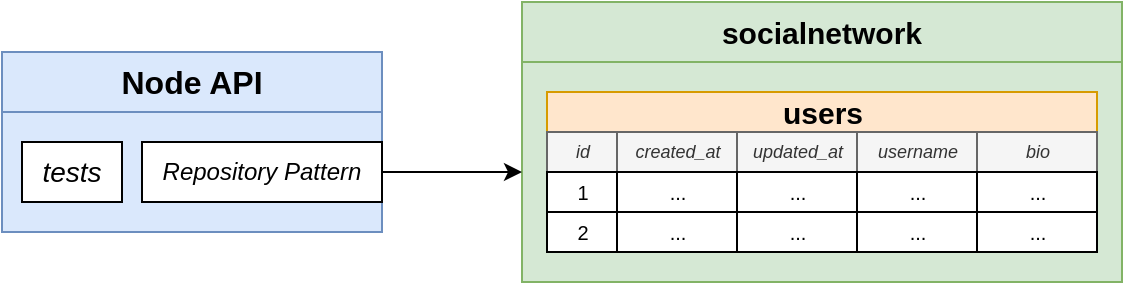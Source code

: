 <mxfile version="13.3.7" type="device" pages="9"><diagram id="1f3mvLPcYzom2poStWKs" name="01 - plan"><mxGraphModel dx="699" dy="431" grid="1" gridSize="10" guides="1" tooltips="1" connect="1" arrows="1" fold="1" page="1" pageScale="1" pageWidth="1920" pageHeight="1200" math="0" shadow="0"><root><mxCell id="0"/><mxCell id="1" parent="0"/><mxCell id="Kz8leeyLBjyOuni31jge-1" value="" style="rounded=0;whiteSpace=wrap;html=1;fillColor=#d5e8d4;strokeColor=#82b366;fontStyle=1" parent="1" vertex="1"><mxGeometry x="950" y="435" width="300" height="110" as="geometry"/></mxCell><mxCell id="Kz8leeyLBjyOuni31jge-2" value="socialnetwork" style="rounded=0;whiteSpace=wrap;html=1;fillColor=#d5e8d4;strokeColor=#82b366;fontStyle=1;fontSize=15;" parent="1" vertex="1"><mxGeometry x="950" y="405" width="300" height="30" as="geometry"/></mxCell><mxCell id="Kz8leeyLBjyOuni31jge-3" value="&lt;b style=&quot;font-size: 15px;&quot;&gt;users&lt;/b&gt;" style="rounded=0;whiteSpace=wrap;html=1;fontSize=15;fillColor=#ffe6cc;strokeColor=#d79b00;" parent="1" vertex="1"><mxGeometry x="962.5" y="450" width="275" height="20" as="geometry"/></mxCell><mxCell id="Kz8leeyLBjyOuni31jge-4" value="&lt;span style=&quot;font-size: 9px;&quot;&gt;id&lt;/span&gt;" style="rounded=0;whiteSpace=wrap;html=1;fontSize=9;fillColor=#f5f5f5;strokeColor=#666666;fontStyle=2;fontColor=#333333;" parent="1" vertex="1"><mxGeometry x="962.5" y="470" width="35" height="20" as="geometry"/></mxCell><mxCell id="Kz8leeyLBjyOuni31jge-5" value="&lt;span style=&quot;font-size: 9px;&quot;&gt;username&lt;/span&gt;" style="rounded=0;whiteSpace=wrap;html=1;fontSize=9;fillColor=#f5f5f5;strokeColor=#666666;fontStyle=2;fontColor=#333333;" parent="1" vertex="1"><mxGeometry x="1117.5" y="470" width="60" height="20" as="geometry"/></mxCell><mxCell id="Kz8leeyLBjyOuni31jge-6" value="&lt;span style=&quot;font-size: 9px;&quot;&gt;bio&lt;/span&gt;" style="rounded=0;whiteSpace=wrap;html=1;fontSize=9;fillColor=#f5f5f5;strokeColor=#666666;fontStyle=2;fontColor=#333333;" parent="1" vertex="1"><mxGeometry x="1177.5" y="470" width="60" height="20" as="geometry"/></mxCell><mxCell id="Kz8leeyLBjyOuni31jge-7" value="&lt;span style=&quot;font-size: 9px;&quot;&gt;created_at&lt;/span&gt;" style="rounded=0;whiteSpace=wrap;html=1;fontSize=9;fillColor=#f5f5f5;strokeColor=#666666;fontStyle=2;fontColor=#333333;" parent="1" vertex="1"><mxGeometry x="997.5" y="470" width="60" height="20" as="geometry"/></mxCell><mxCell id="Kz8leeyLBjyOuni31jge-8" value="&lt;span style=&quot;font-size: 9px;&quot;&gt;updated_at&lt;/span&gt;" style="rounded=0;whiteSpace=wrap;html=1;fontSize=9;fillColor=#f5f5f5;strokeColor=#666666;fontStyle=2;fontColor=#333333;" parent="1" vertex="1"><mxGeometry x="1057.5" y="470" width="60" height="20" as="geometry"/></mxCell><mxCell id="Kz8leeyLBjyOuni31jge-9" value="&lt;span style=&quot;font-size: 10px&quot;&gt;1&lt;/span&gt;" style="rounded=0;whiteSpace=wrap;html=1;fontSize=10;fontStyle=0;" parent="1" vertex="1"><mxGeometry x="962.5" y="490" width="35" height="20" as="geometry"/></mxCell><mxCell id="Kz8leeyLBjyOuni31jge-12" value="&lt;span style=&quot;font-size: 10px&quot;&gt;...&lt;/span&gt;" style="rounded=0;whiteSpace=wrap;html=1;fontSize=10;fontStyle=0;" parent="1" vertex="1"><mxGeometry x="997.5" y="490" width="60" height="20" as="geometry"/></mxCell><mxCell id="Kz8leeyLBjyOuni31jge-14" value="&lt;span style=&quot;font-size: 10px&quot;&gt;2&lt;/span&gt;" style="rounded=0;whiteSpace=wrap;html=1;fontSize=10;fontStyle=0;" parent="1" vertex="1"><mxGeometry x="962.5" y="510" width="35" height="20" as="geometry"/></mxCell><mxCell id="Kz8leeyLBjyOuni31jge-17" value="&lt;span style=&quot;font-size: 10px&quot;&gt;...&lt;/span&gt;" style="rounded=0;whiteSpace=wrap;html=1;fontSize=10;fontStyle=0;" parent="1" vertex="1"><mxGeometry x="997.5" y="510" width="60" height="20" as="geometry"/></mxCell><mxCell id="Kz8leeyLBjyOuni31jge-19" value="&lt;span style=&quot;font-size: 10px&quot;&gt;...&lt;/span&gt;" style="rounded=0;whiteSpace=wrap;html=1;fontSize=10;fontStyle=0;" parent="1" vertex="1"><mxGeometry x="1057.5" y="490" width="60" height="20" as="geometry"/></mxCell><mxCell id="Kz8leeyLBjyOuni31jge-20" value="&lt;span style=&quot;font-size: 10px&quot;&gt;...&lt;/span&gt;" style="rounded=0;whiteSpace=wrap;html=1;fontSize=10;fontStyle=0;" parent="1" vertex="1"><mxGeometry x="1057.5" y="510" width="60" height="20" as="geometry"/></mxCell><mxCell id="Kz8leeyLBjyOuni31jge-21" value="&lt;span style=&quot;font-size: 10px&quot;&gt;...&lt;/span&gt;" style="rounded=0;whiteSpace=wrap;html=1;fontSize=10;fontStyle=0;" parent="1" vertex="1"><mxGeometry x="1117.5" y="490" width="60" height="20" as="geometry"/></mxCell><mxCell id="Kz8leeyLBjyOuni31jge-22" value="&lt;span style=&quot;font-size: 10px&quot;&gt;...&lt;/span&gt;" style="rounded=0;whiteSpace=wrap;html=1;fontSize=10;fontStyle=0;" parent="1" vertex="1"><mxGeometry x="1117.5" y="510" width="60" height="20" as="geometry"/></mxCell><mxCell id="Kz8leeyLBjyOuni31jge-23" value="&lt;span style=&quot;font-size: 10px&quot;&gt;...&lt;/span&gt;" style="rounded=0;whiteSpace=wrap;html=1;fontSize=10;fontStyle=0;" parent="1" vertex="1"><mxGeometry x="1177.5" y="490" width="60" height="20" as="geometry"/></mxCell><mxCell id="Kz8leeyLBjyOuni31jge-24" value="&lt;span style=&quot;font-size: 10px&quot;&gt;...&lt;/span&gt;" style="rounded=0;whiteSpace=wrap;html=1;fontSize=10;fontStyle=0;" parent="1" vertex="1"><mxGeometry x="1177.5" y="510" width="60" height="20" as="geometry"/></mxCell><mxCell id="Kz8leeyLBjyOuni31jge-25" value="Node API" style="rounded=0;whiteSpace=wrap;html=1;fontSize=16;fillColor=#dae8fc;strokeColor=#6c8ebf;fontStyle=1" parent="1" vertex="1"><mxGeometry x="690" y="430" width="190" height="30" as="geometry"/></mxCell><mxCell id="Kz8leeyLBjyOuni31jge-27" value="" style="rounded=0;whiteSpace=wrap;html=1;fontSize=16;fillColor=#dae8fc;strokeColor=#6c8ebf;fontStyle=1" parent="1" vertex="1"><mxGeometry x="690" y="460" width="190" height="60" as="geometry"/></mxCell><mxCell id="Kz8leeyLBjyOuni31jge-32" value="tests" style="rounded=0;whiteSpace=wrap;html=1;fontSize=14;fontStyle=2" parent="1" vertex="1"><mxGeometry x="700" y="475" width="50" height="30" as="geometry"/></mxCell><mxCell id="Kz8leeyLBjyOuni31jge-40" style="edgeStyle=orthogonalEdgeStyle;rounded=0;orthogonalLoop=1;jettySize=auto;html=1;exitX=1;exitY=0.5;exitDx=0;exitDy=0;entryX=0;entryY=0.5;entryDx=0;entryDy=0;fontSize=12;" parent="1" source="Kz8leeyLBjyOuni31jge-35" target="Kz8leeyLBjyOuni31jge-1" edge="1"><mxGeometry relative="1" as="geometry"/></mxCell><mxCell id="Kz8leeyLBjyOuni31jge-35" value="Repository Pattern" style="rounded=0;whiteSpace=wrap;html=1;fontSize=12;fontStyle=2" parent="1" vertex="1"><mxGeometry x="760" y="475" width="120" height="30" as="geometry"/></mxCell></root></mxGraphModel></diagram><diagram id="hsLtVTEjBURq6q9mKiXZ" name="03 - patterns"><mxGraphModel dx="567" dy="349" grid="1" gridSize="10" guides="1" tooltips="1" connect="1" arrows="1" fold="1" page="1" pageScale="1" pageWidth="1920" pageHeight="1200" math="0" shadow="0"><root><mxCell id="XGLiDeqqQBCD6bkGCRKd-0"/><mxCell id="XGLiDeqqQBCD6bkGCRKd-1" parent="XGLiDeqqQBCD6bkGCRKd-0"/><mxCell id="ehDWOs24Y6_zlGdvv_kb-0" value="" style="rounded=0;whiteSpace=wrap;html=1;fillColor=#d5e8d4;strokeColor=#82b366;fontStyle=1" parent="XGLiDeqqQBCD6bkGCRKd-1" vertex="1"><mxGeometry x="1040" y="437.5" width="110" height="110" as="geometry"/></mxCell><mxCell id="ehDWOs24Y6_zlGdvv_kb-1" value="socialnetwork" style="rounded=0;whiteSpace=wrap;html=1;fillColor=#d5e8d4;strokeColor=#82b366;fontStyle=1;fontSize=15;" parent="XGLiDeqqQBCD6bkGCRKd-1" vertex="1"><mxGeometry x="1040" y="407.5" width="110" height="30" as="geometry"/></mxCell><mxCell id="ehDWOs24Y6_zlGdvv_kb-2" value="&lt;b style=&quot;font-size: 15px;&quot;&gt;users&lt;/b&gt;" style="rounded=0;whiteSpace=wrap;html=1;fontSize=15;fillColor=#ffe6cc;strokeColor=#d79b00;" parent="XGLiDeqqQBCD6bkGCRKd-1" vertex="1"><mxGeometry x="1061.25" y="467.5" width="67.5" height="50" as="geometry"/></mxCell><mxCell id="Iz4_dYNGyABOxBfHi99a-0" value="Node API" style="rounded=0;whiteSpace=wrap;html=1;fontSize=16;fillColor=#dae8fc;strokeColor=#6c8ebf;fontStyle=1" parent="XGLiDeqqQBCD6bkGCRKd-1" vertex="1"><mxGeometry x="680" y="350" width="290" height="30" as="geometry"/></mxCell><mxCell id="Iz4_dYNGyABOxBfHi99a-1" value="" style="rounded=0;whiteSpace=wrap;html=1;fontSize=16;fillColor=#dae8fc;strokeColor=#6c8ebf;fontStyle=1" parent="XGLiDeqqQBCD6bkGCRKd-1" vertex="1"><mxGeometry x="680" y="380" width="290" height="190" as="geometry"/></mxCell><mxCell id="Iz4_dYNGyABOxBfHi99a-11" style="edgeStyle=orthogonalEdgeStyle;rounded=0;orthogonalLoop=1;jettySize=auto;html=1;exitX=0;exitY=0.75;exitDx=0;exitDy=0;fontSize=13;" parent="XGLiDeqqQBCD6bkGCRKd-1" source="Iz4_dYNGyABOxBfHi99a-2" target="Iz4_dYNGyABOxBfHi99a-10" edge="1"><mxGeometry relative="1" as="geometry"/></mxCell><mxCell id="Iz4_dYNGyABOxBfHi99a-2" value="Library to interact with PG" style="rounded=0;whiteSpace=wrap;html=1;fontSize=13;" parent="XGLiDeqqQBCD6bkGCRKd-1" vertex="1"><mxGeometry x="920" y="447.5" width="70" height="60" as="geometry"/></mxCell><mxCell id="Iz4_dYNGyABOxBfHi99a-7" style="edgeStyle=orthogonalEdgeStyle;rounded=0;orthogonalLoop=1;jettySize=auto;html=1;exitX=1;exitY=0.5;exitDx=0;exitDy=0;fontSize=13;" parent="XGLiDeqqQBCD6bkGCRKd-1" source="Iz4_dYNGyABOxBfHi99a-4" edge="1"><mxGeometry relative="1" as="geometry"><mxPoint x="830" y="430" as="targetPoint"/></mxGeometry></mxCell><mxCell id="Iz4_dYNGyABOxBfHi99a-4" value="Code to generate SQL" style="rounded=0;whiteSpace=wrap;html=1;fontSize=13;fillColor=#fff2cc;strokeColor=#d6b656;" parent="XGLiDeqqQBCD6bkGCRKd-1" vertex="1"><mxGeometry x="690" y="395" width="110" height="70" as="geometry"/></mxCell><mxCell id="Iz4_dYNGyABOxBfHi99a-24" style="edgeStyle=orthogonalEdgeStyle;rounded=0;orthogonalLoop=1;jettySize=auto;html=1;exitX=1;exitY=0.5;exitDx=0;exitDy=0;exitPerimeter=0;entryX=0;entryY=0.25;entryDx=0;entryDy=0;fontSize=13;" parent="XGLiDeqqQBCD6bkGCRKd-1" source="Iz4_dYNGyABOxBfHi99a-9" target="Iz4_dYNGyABOxBfHi99a-2" edge="1"><mxGeometry relative="1" as="geometry"/></mxCell><mxCell id="Iz4_dYNGyABOxBfHi99a-9" value="SQL" style="shape=card;whiteSpace=wrap;html=1;fontSize=13;fontStyle=2;size=20;fillColor=#f5f5f5;strokeColor=#666666;fontColor=#333333;" parent="XGLiDeqqQBCD6bkGCRKd-1" vertex="1"><mxGeometry x="830" y="405" width="50" height="50" as="geometry"/></mxCell><mxCell id="Iz4_dYNGyABOxBfHi99a-10" value="Data" style="shape=card;whiteSpace=wrap;html=1;fontSize=13;fontStyle=2;size=20;fillColor=#f5f5f5;strokeColor=#666666;fontColor=#333333;" parent="XGLiDeqqQBCD6bkGCRKd-1" vertex="1"><mxGeometry x="830" y="507.5" width="50" height="50" as="geometry"/></mxCell><mxCell id="Iz4_dYNGyABOxBfHi99a-13" value="Code to interact with this data" style="rounded=0;whiteSpace=wrap;html=1;fontSize=13;fillColor=#fff2cc;strokeColor=#d6b656;" parent="XGLiDeqqQBCD6bkGCRKd-1" vertex="1"><mxGeometry x="690" y="490" width="110" height="70" as="geometry"/></mxCell><mxCell id="Iz4_dYNGyABOxBfHi99a-16" style="edgeStyle=orthogonalEdgeStyle;rounded=0;orthogonalLoop=1;jettySize=auto;html=1;exitX=1;exitY=0.5;exitDx=0;exitDy=0;fontSize=13;" parent="XGLiDeqqQBCD6bkGCRKd-1" edge="1"><mxGeometry relative="1" as="geometry"><mxPoint x="830" y="532.3" as="sourcePoint"/><mxPoint x="800" y="532.3" as="targetPoint"/></mxGeometry></mxCell><mxCell id="Iz4_dYNGyABOxBfHi99a-22" value="" style="endArrow=classic;html=1;fontSize=13;" parent="XGLiDeqqQBCD6bkGCRKd-1" edge="1"><mxGeometry width="50" height="50" relative="1" as="geometry"><mxPoint x="990" y="465" as="sourcePoint"/><mxPoint x="1040" y="465" as="targetPoint"/></mxGeometry></mxCell><mxCell id="Iz4_dYNGyABOxBfHi99a-23" value="" style="endArrow=classic;html=1;fontSize=13;" parent="XGLiDeqqQBCD6bkGCRKd-1" edge="1"><mxGeometry width="50" height="50" relative="1" as="geometry"><mxPoint x="1040" y="490" as="sourcePoint"/><mxPoint x="990" y="490" as="targetPoint"/></mxGeometry></mxCell></root></mxGraphModel></diagram><diagram id="IVFV-c8Jzy3vP9OxnfbT" name="02 - disc"><mxGraphModel dx="1502" dy="926" grid="1" gridSize="10" guides="1" tooltips="1" connect="1" arrows="1" fold="1" page="1" pageScale="1" pageWidth="1920" pageHeight="1200" math="0" shadow="0"><root><mxCell id="vQZVIaFbEqz6Lt_Hjhjh-0"/><mxCell id="vQZVIaFbEqz6Lt_Hjhjh-1" parent="vQZVIaFbEqz6Lt_Hjhjh-0"/><mxCell id="vQZVIaFbEqz6Lt_Hjhjh-4" style="edgeStyle=orthogonalEdgeStyle;rounded=0;orthogonalLoop=1;jettySize=auto;html=1;exitX=0.5;exitY=1;exitDx=0;exitDy=0;fontSize=12;" parent="vQZVIaFbEqz6Lt_Hjhjh-1" source="vQZVIaFbEqz6Lt_Hjhjh-2" target="vQZVIaFbEqz6Lt_Hjhjh-3" edge="1"><mxGeometry relative="1" as="geometry"/></mxCell><mxCell id="vQZVIaFbEqz6Lt_Hjhjh-2" value="Don't want to write Javascript? That's OK! Skip ahead" style="rounded=0;whiteSpace=wrap;html=1;fontSize=18;fillColor=#f8cecc;strokeColor=#b85450;" parent="vQZVIaFbEqz6Lt_Hjhjh-1" vertex="1"><mxGeometry x="560" y="330" width="420" height="60" as="geometry"/></mxCell><mxCell id="vQZVIaFbEqz6Lt_Hjhjh-3" value="This section is all about working with PG from Javascript - you aren't missing much general PG knowledge" style="rounded=0;whiteSpace=wrap;html=1;fontSize=18;fillColor=#f8cecc;strokeColor=#b85450;" parent="vQZVIaFbEqz6Lt_Hjhjh-1" vertex="1"><mxGeometry x="560" y="440" width="420" height="80" as="geometry"/></mxCell></root></mxGraphModel></diagram><diagram name="04 - r" id="WRVdmlT_3r_3Nbt5KsYF"><mxGraphModel dx="1502" dy="926" grid="1" gridSize="10" guides="1" tooltips="1" connect="1" arrows="1" fold="1" page="1" pageScale="1" pageWidth="1920" pageHeight="1200" math="0" shadow="0"><root><mxCell id="Q-XHd7Y6HVfSh8igYG6g-0"/><mxCell id="Q-XHd7Y6HVfSh8igYG6g-1" parent="Q-XHd7Y6HVfSh8igYG6g-0"/><mxCell id="Q-XHd7Y6HVfSh8igYG6g-2" value="" style="rounded=0;whiteSpace=wrap;html=1;fillColor=#d5e8d4;strokeColor=#82b366;fontStyle=1" parent="Q-XHd7Y6HVfSh8igYG6g-1" vertex="1"><mxGeometry x="1040" y="442.5" width="70" height="82.5" as="geometry"/></mxCell><mxCell id="Q-XHd7Y6HVfSh8igYG6g-3" value="socialnetwork" style="rounded=0;whiteSpace=wrap;html=1;fillColor=#d5e8d4;strokeColor=#82b366;fontStyle=1;fontSize=9;" parent="Q-XHd7Y6HVfSh8igYG6g-1" vertex="1"><mxGeometry x="1040" y="425" width="70" height="17.5" as="geometry"/></mxCell><mxCell id="Q-XHd7Y6HVfSh8igYG6g-4" value="&lt;b style=&quot;font-size: 15px;&quot;&gt;users&lt;/b&gt;" style="rounded=0;whiteSpace=wrap;html=1;fontSize=15;fillColor=#ffe6cc;strokeColor=#d79b00;" parent="Q-XHd7Y6HVfSh8igYG6g-1" vertex="1"><mxGeometry x="1051.25" y="455" width="47.5" height="50" as="geometry"/></mxCell><mxCell id="Q-XHd7Y6HVfSh8igYG6g-5" value="Node API" style="rounded=0;whiteSpace=wrap;html=1;fontSize=16;fillColor=#dae8fc;strokeColor=#6c8ebf;fontStyle=1" parent="Q-XHd7Y6HVfSh8igYG6g-1" vertex="1"><mxGeometry x="680" y="350" width="290" height="30" as="geometry"/></mxCell><mxCell id="Q-XHd7Y6HVfSh8igYG6g-6" value="" style="rounded=0;whiteSpace=wrap;html=1;fontSize=16;fillColor=#dae8fc;strokeColor=#6c8ebf;fontStyle=1" parent="Q-XHd7Y6HVfSh8igYG6g-1" vertex="1"><mxGeometry x="680" y="380" width="290" height="190" as="geometry"/></mxCell><mxCell id="Q-XHd7Y6HVfSh8igYG6g-7" style="edgeStyle=orthogonalEdgeStyle;rounded=0;orthogonalLoop=1;jettySize=auto;html=1;exitX=0;exitY=0.75;exitDx=0;exitDy=0;fontSize=13;" parent="Q-XHd7Y6HVfSh8igYG6g-1" source="Q-XHd7Y6HVfSh8igYG6g-8" target="Q-XHd7Y6HVfSh8igYG6g-13" edge="1"><mxGeometry relative="1" as="geometry"/></mxCell><mxCell id="Q-XHd7Y6HVfSh8igYG6g-8" value="Library to interact with PG" style="rounded=0;whiteSpace=wrap;html=1;fontSize=13;" parent="Q-XHd7Y6HVfSh8igYG6g-1" vertex="1"><mxGeometry x="920" y="447.5" width="70" height="60" as="geometry"/></mxCell><mxCell id="Q-XHd7Y6HVfSh8igYG6g-9" style="edgeStyle=orthogonalEdgeStyle;rounded=0;orthogonalLoop=1;jettySize=auto;html=1;exitX=1;exitY=0.5;exitDx=0;exitDy=0;fontSize=13;" parent="Q-XHd7Y6HVfSh8igYG6g-1" source="Q-XHd7Y6HVfSh8igYG6g-10" edge="1"><mxGeometry relative="1" as="geometry"><mxPoint x="830" y="430" as="targetPoint"/></mxGeometry></mxCell><mxCell id="Q-XHd7Y6HVfSh8igYG6g-10" value="Code to generate SQL" style="rounded=0;whiteSpace=wrap;html=1;fontSize=13;fillColor=#fff2cc;strokeColor=#d6b656;" parent="Q-XHd7Y6HVfSh8igYG6g-1" vertex="1"><mxGeometry x="690" y="395" width="110" height="70" as="geometry"/></mxCell><mxCell id="Q-XHd7Y6HVfSh8igYG6g-11" style="edgeStyle=orthogonalEdgeStyle;rounded=0;orthogonalLoop=1;jettySize=auto;html=1;exitX=1;exitY=0.5;exitDx=0;exitDy=0;exitPerimeter=0;entryX=0;entryY=0.25;entryDx=0;entryDy=0;fontSize=13;" parent="Q-XHd7Y6HVfSh8igYG6g-1" source="Q-XHd7Y6HVfSh8igYG6g-12" target="Q-XHd7Y6HVfSh8igYG6g-8" edge="1"><mxGeometry relative="1" as="geometry"/></mxCell><mxCell id="Q-XHd7Y6HVfSh8igYG6g-12" value="SQL" style="shape=card;whiteSpace=wrap;html=1;fontSize=13;fontStyle=2;size=20;fillColor=#f5f5f5;strokeColor=#666666;fontColor=#333333;" parent="Q-XHd7Y6HVfSh8igYG6g-1" vertex="1"><mxGeometry x="830" y="405" width="50" height="50" as="geometry"/></mxCell><mxCell id="Q-XHd7Y6HVfSh8igYG6g-13" value="Data" style="shape=card;whiteSpace=wrap;html=1;fontSize=13;fontStyle=2;size=20;fillColor=#f5f5f5;strokeColor=#666666;fontColor=#333333;" parent="Q-XHd7Y6HVfSh8igYG6g-1" vertex="1"><mxGeometry x="830" y="507.5" width="50" height="50" as="geometry"/></mxCell><mxCell id="Q-XHd7Y6HVfSh8igYG6g-14" value="Code to interact with this data" style="rounded=0;whiteSpace=wrap;html=1;fontSize=13;fillColor=#fff2cc;strokeColor=#d6b656;" parent="Q-XHd7Y6HVfSh8igYG6g-1" vertex="1"><mxGeometry x="690" y="490" width="110" height="70" as="geometry"/></mxCell><mxCell id="Q-XHd7Y6HVfSh8igYG6g-15" style="edgeStyle=orthogonalEdgeStyle;rounded=0;orthogonalLoop=1;jettySize=auto;html=1;exitX=1;exitY=0.5;exitDx=0;exitDy=0;fontSize=13;" parent="Q-XHd7Y6HVfSh8igYG6g-1" edge="1"><mxGeometry relative="1" as="geometry"><mxPoint x="830" y="532.3" as="sourcePoint"/><mxPoint x="800" y="532.3" as="targetPoint"/></mxGeometry></mxCell><mxCell id="Q-XHd7Y6HVfSh8igYG6g-16" value="" style="endArrow=classic;html=1;fontSize=13;" parent="Q-XHd7Y6HVfSh8igYG6g-1" edge="1"><mxGeometry width="50" height="50" relative="1" as="geometry"><mxPoint x="990" y="465" as="sourcePoint"/><mxPoint x="1040" y="465" as="targetPoint"/></mxGeometry></mxCell><mxCell id="Q-XHd7Y6HVfSh8igYG6g-17" value="" style="endArrow=classic;html=1;fontSize=13;" parent="Q-XHd7Y6HVfSh8igYG6g-1" edge="1"><mxGeometry width="50" height="50" relative="1" as="geometry"><mxPoint x="1040" y="490" as="sourcePoint"/><mxPoint x="990" y="490" as="targetPoint"/></mxGeometry></mxCell><mxCell id="Q-XHd7Y6HVfSh8igYG6g-18" value="" style="shape=curlyBracket;whiteSpace=wrap;html=1;rounded=1;fontSize=13;" parent="Q-XHd7Y6HVfSh8igYG6g-1" vertex="1"><mxGeometry x="660" y="395" width="26" height="70" as="geometry"/></mxCell><mxCell id="Q-XHd7Y6HVfSh8igYG6g-19" value="" style="shape=curlyBracket;whiteSpace=wrap;html=1;rounded=1;fontSize=13;" parent="Q-XHd7Y6HVfSh8igYG6g-1" vertex="1"><mxGeometry x="660" y="490" width="26" height="70" as="geometry"/></mxCell><mxCell id="Q-XHd7Y6HVfSh8igYG6g-20" value="Are we writing this?" style="text;html=1;strokeColor=none;fillColor=none;align=right;verticalAlign=middle;whiteSpace=wrap;rounded=0;fontSize=16;" parent="Q-XHd7Y6HVfSh8igYG6g-1" vertex="1"><mxGeometry x="510" y="400" width="150" height="60" as="geometry"/></mxCell><mxCell id="Q-XHd7Y6HVfSh8igYG6g-21" value="Do we treat rows as plain objects or attach methods to them?" style="text;html=1;strokeColor=none;fillColor=none;align=right;verticalAlign=middle;whiteSpace=wrap;rounded=0;fontSize=16;" parent="Q-XHd7Y6HVfSh8igYG6g-1" vertex="1"><mxGeometry x="480" y="495" width="180" height="60" as="geometry"/></mxCell></root></mxGraphModel></diagram><diagram id="LbhNurSRVRs8dTAAGIeQ" name="03 - patterns"><mxGraphModel dx="601" dy="370" grid="1" gridSize="10" guides="1" tooltips="1" connect="1" arrows="1" fold="1" page="1" pageScale="1" pageWidth="1920" pageHeight="1200" math="0" shadow="0"><root><mxCell id="TXoGskHgYeWUMXU6jKbN-0"/><mxCell id="TXoGskHgYeWUMXU6jKbN-1" parent="TXoGskHgYeWUMXU6jKbN-0"/><mxCell id="RjAAdw9BRhugGHv-6yjl-0" value="" style="endArrow=classic;startArrow=classic;html=1;fontSize=18;" edge="1" parent="TXoGskHgYeWUMXU6jKbN-1"><mxGeometry width="50" height="50" relative="1" as="geometry"><mxPoint x="1060" y="490" as="sourcePoint"/><mxPoint x="1460" y="490" as="targetPoint"/></mxGeometry></mxCell><mxCell id="RjAAdw9BRhugGHv-6yjl-1" value="ORM-less, QB-less" style="text;html=1;strokeColor=none;fillColor=none;align=center;verticalAlign=middle;whiteSpace=wrap;rounded=0;fontSize=18;" vertex="1" parent="TXoGskHgYeWUMXU6jKbN-1"><mxGeometry x="1010" y="510" width="100" height="20" as="geometry"/></mxCell><mxCell id="XKr1X7Wl847lnJ11viqd-0" value="We write all SQL ourselves manually" style="rounded=0;whiteSpace=wrap;html=1;fontSize=12;fontStyle=2" vertex="1" parent="TXoGskHgYeWUMXU6jKbN-1"><mxGeometry x="1020" y="430" width="100" height="50" as="geometry"/></mxCell><mxCell id="XKr1X7Wl847lnJ11viqd-1" value="Query Builder" style="text;html=1;strokeColor=none;fillColor=none;align=center;verticalAlign=middle;whiteSpace=wrap;rounded=0;fontSize=18;" vertex="1" parent="TXoGskHgYeWUMXU6jKbN-1"><mxGeometry x="1210" y="510" width="100" height="20" as="geometry"/></mxCell><mxCell id="XKr1X7Wl847lnJ11viqd-2" value="We will use a tool to help us write SQL statements" style="rounded=0;whiteSpace=wrap;html=1;fontSize=12;fontStyle=2" vertex="1" parent="TXoGskHgYeWUMXU6jKbN-1"><mxGeometry x="1210" y="430" width="100" height="50" as="geometry"/></mxCell><mxCell id="XKr1X7Wl847lnJ11viqd-3" value="Object Relational Mapping (ORM)" style="text;html=1;strokeColor=none;fillColor=none;align=center;verticalAlign=middle;whiteSpace=wrap;rounded=0;fontSize=18;" vertex="1" parent="TXoGskHgYeWUMXU6jKbN-1"><mxGeometry x="1365" y="510" width="150" height="20" as="geometry"/></mxCell><mxCell id="XKr1X7Wl847lnJ11viqd-4" value="We barely write any SQL at all" style="rounded=0;whiteSpace=wrap;html=1;fontSize=12;fontStyle=2" vertex="1" parent="TXoGskHgYeWUMXU6jKbN-1"><mxGeometry x="1390" y="430" width="100" height="50" as="geometry"/></mxCell></root></mxGraphModel></diagram><diagram name="04 - ar" id="61itgChUNoSdQEQ34iDJ"><mxGraphModel dx="485" dy="299" grid="1" gridSize="10" guides="1" tooltips="1" connect="1" arrows="1" fold="1" page="1" pageScale="1" pageWidth="1920" pageHeight="1200" math="0" shadow="0"><root><mxCell id="KIGNW67Hx5j4pAJTnZE4-0"/><mxCell id="KIGNW67Hx5j4pAJTnZE4-1" parent="KIGNW67Hx5j4pAJTnZE4-0"/><mxCell id="KIGNW67Hx5j4pAJTnZE4-2" value="" style="endArrow=classic;startArrow=classic;html=1;fontSize=18;" edge="1" parent="KIGNW67Hx5j4pAJTnZE4-1"><mxGeometry width="50" height="50" relative="1" as="geometry"><mxPoint x="1060" y="490" as="sourcePoint"/><mxPoint x="1400" y="490" as="targetPoint"/></mxGeometry></mxCell><mxCell id="KIGNW67Hx5j4pAJTnZE4-3" value="Repository Pattern" style="text;html=1;strokeColor=none;fillColor=none;align=center;verticalAlign=middle;whiteSpace=wrap;rounded=0;fontSize=18;" vertex="1" parent="KIGNW67Hx5j4pAJTnZE4-1"><mxGeometry x="1010" y="510" width="140" height="20" as="geometry"/></mxCell><mxCell id="KIGNW67Hx5j4pAJTnZE4-7" value="Active Record Pattern" style="text;html=1;strokeColor=none;fillColor=none;align=center;verticalAlign=middle;whiteSpace=wrap;rounded=0;fontSize=18;" vertex="1" parent="KIGNW67Hx5j4pAJTnZE4-1"><mxGeometry x="1320" y="510" width="130" height="20" as="geometry"/></mxCell><mxCell id="KIGNW67Hx5j4pAJTnZE4-8" value="We treat rows as intelligent objects that have many methods tied to them" style="rounded=0;whiteSpace=wrap;html=1;fontSize=12;fontStyle=2" vertex="1" parent="KIGNW67Hx5j4pAJTnZE4-1"><mxGeometry x="1320" y="420" width="130" height="60" as="geometry"/></mxCell><mxCell id="KIGNW67Hx5j4pAJTnZE4-9" value="We treat rows as plain objects" style="rounded=0;whiteSpace=wrap;html=1;fontSize=12;fontStyle=2" vertex="1" parent="KIGNW67Hx5j4pAJTnZE4-1"><mxGeometry x="1010" y="420" width="130" height="60" as="geometry"/></mxCell></root></mxGraphModel></diagram><diagram name="05 - repo" id="mlNHlxKy6Kf_RrCSQK8S"><mxGraphModel dx="601" dy="370" grid="1" gridSize="10" guides="1" tooltips="1" connect="1" arrows="1" fold="1" page="1" pageScale="1" pageWidth="1920" pageHeight="1200" math="0" shadow="0"><root><mxCell id="4S9XYNRKjZXevn6gCNab-0"/><mxCell id="4S9XYNRKjZXevn6gCNab-1" parent="4S9XYNRKjZXevn6gCNab-0"/><mxCell id="4S9XYNRKjZXevn6gCNab-2" value="" style="rounded=0;whiteSpace=wrap;html=1;fillColor=#d5e8d4;strokeColor=#82b366;fontStyle=1" vertex="1" parent="4S9XYNRKjZXevn6gCNab-1"><mxGeometry x="1040" y="442.5" width="70" height="82.5" as="geometry"/></mxCell><mxCell id="4S9XYNRKjZXevn6gCNab-3" value="socialnetwork" style="rounded=0;whiteSpace=wrap;html=1;fillColor=#d5e8d4;strokeColor=#82b366;fontStyle=1;fontSize=9;" vertex="1" parent="4S9XYNRKjZXevn6gCNab-1"><mxGeometry x="1040" y="425" width="70" height="17.5" as="geometry"/></mxCell><mxCell id="4S9XYNRKjZXevn6gCNab-4" value="&lt;b style=&quot;font-size: 15px;&quot;&gt;users&lt;/b&gt;" style="rounded=0;whiteSpace=wrap;html=1;fontSize=15;fillColor=#ffe6cc;strokeColor=#d79b00;" vertex="1" parent="4S9XYNRKjZXevn6gCNab-1"><mxGeometry x="1051.25" y="455" width="47.5" height="50" as="geometry"/></mxCell><mxCell id="4S9XYNRKjZXevn6gCNab-5" value="Node API" style="rounded=0;whiteSpace=wrap;html=1;fontSize=16;fillColor=#dae8fc;strokeColor=#6c8ebf;fontStyle=1" vertex="1" parent="4S9XYNRKjZXevn6gCNab-1"><mxGeometry x="680" y="350" width="290" height="30" as="geometry"/></mxCell><mxCell id="4S9XYNRKjZXevn6gCNab-6" value="" style="rounded=0;whiteSpace=wrap;html=1;fontSize=16;fillColor=#dae8fc;strokeColor=#6c8ebf;fontStyle=1" vertex="1" parent="4S9XYNRKjZXevn6gCNab-1"><mxGeometry x="680" y="380" width="290" height="190" as="geometry"/></mxCell><mxCell id="4S9XYNRKjZXevn6gCNab-7" style="edgeStyle=orthogonalEdgeStyle;rounded=0;orthogonalLoop=1;jettySize=auto;html=1;exitX=0;exitY=0.75;exitDx=0;exitDy=0;fontSize=13;" edge="1" parent="4S9XYNRKjZXevn6gCNab-1" source="4S9XYNRKjZXevn6gCNab-8" target="4S9XYNRKjZXevn6gCNab-13"><mxGeometry relative="1" as="geometry"/></mxCell><mxCell id="4S9XYNRKjZXevn6gCNab-8" value="Library to interact with PG" style="rounded=0;whiteSpace=wrap;html=1;fontSize=13;" vertex="1" parent="4S9XYNRKjZXevn6gCNab-1"><mxGeometry x="920" y="447.5" width="70" height="60" as="geometry"/></mxCell><mxCell id="4S9XYNRKjZXevn6gCNab-9" style="edgeStyle=orthogonalEdgeStyle;rounded=0;orthogonalLoop=1;jettySize=auto;html=1;exitX=1;exitY=0.5;exitDx=0;exitDy=0;fontSize=13;" edge="1" parent="4S9XYNRKjZXevn6gCNab-1" source="4S9XYNRKjZXevn6gCNab-10"><mxGeometry relative="1" as="geometry"><mxPoint x="830" y="430" as="targetPoint"/></mxGeometry></mxCell><mxCell id="4S9XYNRKjZXevn6gCNab-10" value="Code to generate SQL" style="rounded=0;whiteSpace=wrap;html=1;fontSize=13;fillColor=#fff2cc;strokeColor=#d6b656;" vertex="1" parent="4S9XYNRKjZXevn6gCNab-1"><mxGeometry x="690" y="395" width="110" height="70" as="geometry"/></mxCell><mxCell id="4S9XYNRKjZXevn6gCNab-11" style="edgeStyle=orthogonalEdgeStyle;rounded=0;orthogonalLoop=1;jettySize=auto;html=1;exitX=1;exitY=0.5;exitDx=0;exitDy=0;exitPerimeter=0;entryX=0;entryY=0.25;entryDx=0;entryDy=0;fontSize=13;" edge="1" parent="4S9XYNRKjZXevn6gCNab-1" source="4S9XYNRKjZXevn6gCNab-12" target="4S9XYNRKjZXevn6gCNab-8"><mxGeometry relative="1" as="geometry"/></mxCell><mxCell id="4S9XYNRKjZXevn6gCNab-12" value="SQL" style="shape=card;whiteSpace=wrap;html=1;fontSize=13;fontStyle=2;size=20;fillColor=#f5f5f5;strokeColor=#666666;fontColor=#333333;" vertex="1" parent="4S9XYNRKjZXevn6gCNab-1"><mxGeometry x="830" y="405" width="50" height="50" as="geometry"/></mxCell><mxCell id="4S9XYNRKjZXevn6gCNab-13" value="Data" style="shape=card;whiteSpace=wrap;html=1;fontSize=13;fontStyle=2;size=20;fillColor=#f5f5f5;strokeColor=#666666;fontColor=#333333;" vertex="1" parent="4S9XYNRKjZXevn6gCNab-1"><mxGeometry x="830" y="507.5" width="50" height="50" as="geometry"/></mxCell><mxCell id="4S9XYNRKjZXevn6gCNab-14" value="Code to interact with this data" style="rounded=0;whiteSpace=wrap;html=1;fontSize=13;fillColor=#fff2cc;strokeColor=#d6b656;" vertex="1" parent="4S9XYNRKjZXevn6gCNab-1"><mxGeometry x="690" y="490" width="110" height="70" as="geometry"/></mxCell><mxCell id="4S9XYNRKjZXevn6gCNab-15" style="edgeStyle=orthogonalEdgeStyle;rounded=0;orthogonalLoop=1;jettySize=auto;html=1;exitX=1;exitY=0.5;exitDx=0;exitDy=0;fontSize=13;" edge="1" parent="4S9XYNRKjZXevn6gCNab-1"><mxGeometry relative="1" as="geometry"><mxPoint x="830" y="532.3" as="sourcePoint"/><mxPoint x="800" y="532.3" as="targetPoint"/></mxGeometry></mxCell><mxCell id="4S9XYNRKjZXevn6gCNab-16" value="" style="endArrow=classic;html=1;fontSize=13;" edge="1" parent="4S9XYNRKjZXevn6gCNab-1"><mxGeometry width="50" height="50" relative="1" as="geometry"><mxPoint x="990" y="465" as="sourcePoint"/><mxPoint x="1040" y="465" as="targetPoint"/></mxGeometry></mxCell><mxCell id="4S9XYNRKjZXevn6gCNab-17" value="" style="endArrow=classic;html=1;fontSize=13;" edge="1" parent="4S9XYNRKjZXevn6gCNab-1"><mxGeometry width="50" height="50" relative="1" as="geometry"><mxPoint x="1040" y="490" as="sourcePoint"/><mxPoint x="990" y="490" as="targetPoint"/></mxGeometry></mxCell><mxCell id="IqgZ7zWueSENxyaWQRBa-7" style="edgeStyle=orthogonalEdgeStyle;rounded=0;orthogonalLoop=1;jettySize=auto;html=1;exitX=1;exitY=0.5;exitDx=0;exitDy=0;entryX=0;entryY=0.5;entryDx=0;entryDy=0;fontSize=18;" edge="1" parent="4S9XYNRKjZXevn6gCNab-1" source="0m6GbDoQbtj0-RSakUrV-0" target="IqgZ7zWueSENxyaWQRBa-6"><mxGeometry relative="1" as="geometry"/></mxCell><mxCell id="IqgZ7zWueSENxyaWQRBa-10" style="edgeStyle=orthogonalEdgeStyle;rounded=0;orthogonalLoop=1;jettySize=auto;html=1;exitX=1;exitY=0.5;exitDx=0;exitDy=0;entryX=0;entryY=0.5;entryDx=0;entryDy=0;fontSize=18;" edge="1" parent="4S9XYNRKjZXevn6gCNab-1" source="0m6GbDoQbtj0-RSakUrV-0" target="IqgZ7zWueSENxyaWQRBa-9"><mxGeometry relative="1" as="geometry"/></mxCell><mxCell id="IqgZ7zWueSENxyaWQRBa-13" style="edgeStyle=orthogonalEdgeStyle;rounded=0;orthogonalLoop=1;jettySize=auto;html=1;exitX=1;exitY=0.5;exitDx=0;exitDy=0;entryX=0;entryY=0.5;entryDx=0;entryDy=0;fontSize=18;" edge="1" parent="4S9XYNRKjZXevn6gCNab-1" source="0m6GbDoQbtj0-RSakUrV-0" target="IqgZ7zWueSENxyaWQRBa-12"><mxGeometry relative="1" as="geometry"/></mxCell><mxCell id="0m6GbDoQbtj0-RSakUrV-0" value="ORM-less&lt;br&gt;Repository Pattern" style="rounded=0;whiteSpace=wrap;html=1;fontSize=18;fontStyle=3;fillColor=#f8cecc;strokeColor=#b85450;" vertex="1" parent="4S9XYNRKjZXevn6gCNab-1"><mxGeometry x="330" y="433.75" width="110" height="82.5" as="geometry"/></mxCell><mxCell id="IqgZ7zWueSENxyaWQRBa-8" style="edgeStyle=orthogonalEdgeStyle;rounded=0;orthogonalLoop=1;jettySize=auto;html=1;exitX=1;exitY=0.5;exitDx=0;exitDy=0;entryX=0;entryY=0.5;entryDx=0;entryDy=0;fontSize=18;" edge="1" parent="4S9XYNRKjZXevn6gCNab-1" source="IqgZ7zWueSENxyaWQRBa-6" target="4S9XYNRKjZXevn6gCNab-10"><mxGeometry relative="1" as="geometry"/></mxCell><mxCell id="IqgZ7zWueSENxyaWQRBa-6" value="We are writing this from scratch" style="rounded=0;whiteSpace=wrap;html=1;fontSize=13;fillColor=#f5f5f5;strokeColor=#666666;fontColor=#333333;" vertex="1" parent="4S9XYNRKjZXevn6gCNab-1"><mxGeometry x="510" y="402.5" width="130" height="55" as="geometry"/></mxCell><mxCell id="IqgZ7zWueSENxyaWQRBa-11" style="edgeStyle=orthogonalEdgeStyle;rounded=0;orthogonalLoop=1;jettySize=auto;html=1;exitX=1;exitY=0.5;exitDx=0;exitDy=0;fontSize=18;" edge="1" parent="4S9XYNRKjZXevn6gCNab-1" source="IqgZ7zWueSENxyaWQRBa-9" target="4S9XYNRKjZXevn6gCNab-14"><mxGeometry relative="1" as="geometry"/></mxCell><mxCell id="IqgZ7zWueSENxyaWQRBa-9" value="We are writing this from scratch" style="rounded=0;whiteSpace=wrap;html=1;fontSize=13;fillColor=#f5f5f5;strokeColor=#666666;fontColor=#333333;" vertex="1" parent="4S9XYNRKjZXevn6gCNab-1"><mxGeometry x="510" y="480" width="130" height="55" as="geometry"/></mxCell><mxCell id="IqgZ7zWueSENxyaWQRBa-14" style="edgeStyle=orthogonalEdgeStyle;rounded=0;orthogonalLoop=1;jettySize=auto;html=1;exitX=1;exitY=0.5;exitDx=0;exitDy=0;fontSize=18;" edge="1" parent="4S9XYNRKjZXevn6gCNab-1" source="IqgZ7zWueSENxyaWQRBa-12" target="4S9XYNRKjZXevn6gCNab-14"><mxGeometry relative="1" as="geometry"/></mxCell><mxCell id="IqgZ7zWueSENxyaWQRBa-12" value="We treat rows as plain objects" style="rounded=0;whiteSpace=wrap;html=1;fontSize=13;fillColor=#f5f5f5;strokeColor=#666666;fontColor=#333333;" vertex="1" parent="4S9XYNRKjZXevn6gCNab-1"><mxGeometry x="510" y="545" width="130" height="55" as="geometry"/></mxCell></root></mxGraphModel></diagram><diagram name="06 - qb" id="OWRW2pnbXZwkPCQYmljn"><mxGraphModel dx="546" dy="337" grid="1" gridSize="10" guides="1" tooltips="1" connect="1" arrows="1" fold="1" page="1" pageScale="1" pageWidth="1920" pageHeight="1200" math="0" shadow="0"><root><mxCell id="rAH9dFVEHwtuvx310il5-0"/><mxCell id="rAH9dFVEHwtuvx310il5-1" parent="rAH9dFVEHwtuvx310il5-0"/><mxCell id="rAH9dFVEHwtuvx310il5-2" value="" style="rounded=0;whiteSpace=wrap;html=1;fillColor=#d5e8d4;strokeColor=#82b366;fontStyle=1" vertex="1" parent="rAH9dFVEHwtuvx310il5-1"><mxGeometry x="1040" y="442.5" width="70" height="82.5" as="geometry"/></mxCell><mxCell id="rAH9dFVEHwtuvx310il5-3" value="socialnetwork" style="rounded=0;whiteSpace=wrap;html=1;fillColor=#d5e8d4;strokeColor=#82b366;fontStyle=1;fontSize=9;" vertex="1" parent="rAH9dFVEHwtuvx310il5-1"><mxGeometry x="1040" y="425" width="70" height="17.5" as="geometry"/></mxCell><mxCell id="rAH9dFVEHwtuvx310il5-4" value="&lt;b style=&quot;font-size: 15px;&quot;&gt;users&lt;/b&gt;" style="rounded=0;whiteSpace=wrap;html=1;fontSize=15;fillColor=#ffe6cc;strokeColor=#d79b00;" vertex="1" parent="rAH9dFVEHwtuvx310il5-1"><mxGeometry x="1051.25" y="455" width="47.5" height="50" as="geometry"/></mxCell><mxCell id="rAH9dFVEHwtuvx310il5-5" value="Node API" style="rounded=0;whiteSpace=wrap;html=1;fontSize=16;fillColor=#dae8fc;strokeColor=#6c8ebf;fontStyle=1" vertex="1" parent="rAH9dFVEHwtuvx310il5-1"><mxGeometry x="680" y="350" width="290" height="30" as="geometry"/></mxCell><mxCell id="rAH9dFVEHwtuvx310il5-6" value="" style="rounded=0;whiteSpace=wrap;html=1;fontSize=16;fillColor=#dae8fc;strokeColor=#6c8ebf;fontStyle=1" vertex="1" parent="rAH9dFVEHwtuvx310il5-1"><mxGeometry x="680" y="380" width="290" height="190" as="geometry"/></mxCell><mxCell id="rAH9dFVEHwtuvx310il5-7" style="edgeStyle=orthogonalEdgeStyle;rounded=0;orthogonalLoop=1;jettySize=auto;html=1;exitX=0;exitY=0.75;exitDx=0;exitDy=0;fontSize=13;" edge="1" parent="rAH9dFVEHwtuvx310il5-1" source="rAH9dFVEHwtuvx310il5-8" target="rAH9dFVEHwtuvx310il5-13"><mxGeometry relative="1" as="geometry"/></mxCell><mxCell id="rAH9dFVEHwtuvx310il5-8" value="Library to interact with PG" style="rounded=0;whiteSpace=wrap;html=1;fontSize=13;" vertex="1" parent="rAH9dFVEHwtuvx310il5-1"><mxGeometry x="920" y="447.5" width="70" height="60" as="geometry"/></mxCell><mxCell id="rAH9dFVEHwtuvx310il5-9" style="edgeStyle=orthogonalEdgeStyle;rounded=0;orthogonalLoop=1;jettySize=auto;html=1;exitX=1;exitY=0.5;exitDx=0;exitDy=0;fontSize=13;" edge="1" parent="rAH9dFVEHwtuvx310il5-1" source="rAH9dFVEHwtuvx310il5-10"><mxGeometry relative="1" as="geometry"><mxPoint x="830" y="430" as="targetPoint"/></mxGeometry></mxCell><mxCell id="rAH9dFVEHwtuvx310il5-10" value="Code to generate SQL" style="rounded=0;whiteSpace=wrap;html=1;fontSize=13;fillColor=#fff2cc;strokeColor=#d6b656;" vertex="1" parent="rAH9dFVEHwtuvx310il5-1"><mxGeometry x="690" y="395" width="110" height="70" as="geometry"/></mxCell><mxCell id="rAH9dFVEHwtuvx310il5-11" style="edgeStyle=orthogonalEdgeStyle;rounded=0;orthogonalLoop=1;jettySize=auto;html=1;exitX=1;exitY=0.5;exitDx=0;exitDy=0;exitPerimeter=0;entryX=0;entryY=0.25;entryDx=0;entryDy=0;fontSize=13;" edge="1" parent="rAH9dFVEHwtuvx310il5-1" source="rAH9dFVEHwtuvx310il5-12" target="rAH9dFVEHwtuvx310il5-8"><mxGeometry relative="1" as="geometry"/></mxCell><mxCell id="rAH9dFVEHwtuvx310il5-12" value="SQL" style="shape=card;whiteSpace=wrap;html=1;fontSize=13;fontStyle=2;size=20;fillColor=#f5f5f5;strokeColor=#666666;fontColor=#333333;" vertex="1" parent="rAH9dFVEHwtuvx310il5-1"><mxGeometry x="830" y="405" width="50" height="50" as="geometry"/></mxCell><mxCell id="rAH9dFVEHwtuvx310il5-13" value="Data" style="shape=card;whiteSpace=wrap;html=1;fontSize=13;fontStyle=2;size=20;fillColor=#f5f5f5;strokeColor=#666666;fontColor=#333333;" vertex="1" parent="rAH9dFVEHwtuvx310il5-1"><mxGeometry x="830" y="507.5" width="50" height="50" as="geometry"/></mxCell><mxCell id="rAH9dFVEHwtuvx310il5-14" value="Code to interact with this data" style="rounded=0;whiteSpace=wrap;html=1;fontSize=13;fillColor=#fff2cc;strokeColor=#d6b656;" vertex="1" parent="rAH9dFVEHwtuvx310il5-1"><mxGeometry x="690" y="490" width="110" height="70" as="geometry"/></mxCell><mxCell id="rAH9dFVEHwtuvx310il5-15" style="edgeStyle=orthogonalEdgeStyle;rounded=0;orthogonalLoop=1;jettySize=auto;html=1;exitX=1;exitY=0.5;exitDx=0;exitDy=0;fontSize=13;" edge="1" parent="rAH9dFVEHwtuvx310il5-1"><mxGeometry relative="1" as="geometry"><mxPoint x="830" y="532.3" as="sourcePoint"/><mxPoint x="800" y="532.3" as="targetPoint"/></mxGeometry></mxCell><mxCell id="rAH9dFVEHwtuvx310il5-16" value="" style="endArrow=classic;html=1;fontSize=13;" edge="1" parent="rAH9dFVEHwtuvx310il5-1"><mxGeometry width="50" height="50" relative="1" as="geometry"><mxPoint x="990" y="465" as="sourcePoint"/><mxPoint x="1040" y="465" as="targetPoint"/></mxGeometry></mxCell><mxCell id="rAH9dFVEHwtuvx310il5-17" value="" style="endArrow=classic;html=1;fontSize=13;" edge="1" parent="rAH9dFVEHwtuvx310il5-1"><mxGeometry width="50" height="50" relative="1" as="geometry"><mxPoint x="1040" y="490" as="sourcePoint"/><mxPoint x="990" y="490" as="targetPoint"/></mxGeometry></mxCell><mxCell id="rAH9dFVEHwtuvx310il5-18" style="edgeStyle=orthogonalEdgeStyle;rounded=0;orthogonalLoop=1;jettySize=auto;html=1;exitX=1;exitY=0.5;exitDx=0;exitDy=0;entryX=0;entryY=0.5;entryDx=0;entryDy=0;fontSize=18;" edge="1" parent="rAH9dFVEHwtuvx310il5-1" source="rAH9dFVEHwtuvx310il5-21" target="rAH9dFVEHwtuvx310il5-23"><mxGeometry relative="1" as="geometry"/></mxCell><mxCell id="rAH9dFVEHwtuvx310il5-19" style="edgeStyle=orthogonalEdgeStyle;rounded=0;orthogonalLoop=1;jettySize=auto;html=1;exitX=1;exitY=0.5;exitDx=0;exitDy=0;entryX=0;entryY=0.5;entryDx=0;entryDy=0;fontSize=18;" edge="1" parent="rAH9dFVEHwtuvx310il5-1" source="rAH9dFVEHwtuvx310il5-21" target="rAH9dFVEHwtuvx310il5-25"><mxGeometry relative="1" as="geometry"/></mxCell><mxCell id="rAH9dFVEHwtuvx310il5-20" style="edgeStyle=orthogonalEdgeStyle;rounded=0;orthogonalLoop=1;jettySize=auto;html=1;exitX=1;exitY=0.5;exitDx=0;exitDy=0;entryX=0;entryY=0.5;entryDx=0;entryDy=0;fontSize=18;" edge="1" parent="rAH9dFVEHwtuvx310il5-1" source="rAH9dFVEHwtuvx310il5-21" target="rAH9dFVEHwtuvx310il5-27"><mxGeometry relative="1" as="geometry"/></mxCell><mxCell id="rAH9dFVEHwtuvx310il5-21" value="Repository Pattern with Query Builder" style="rounded=0;whiteSpace=wrap;html=1;fontSize=18;fontStyle=3;fillColor=#f8cecc;strokeColor=#b85450;" vertex="1" parent="rAH9dFVEHwtuvx310il5-1"><mxGeometry x="320" y="431.88" width="120" height="96.25" as="geometry"/></mxCell><mxCell id="rAH9dFVEHwtuvx310il5-22" style="edgeStyle=orthogonalEdgeStyle;rounded=0;orthogonalLoop=1;jettySize=auto;html=1;exitX=1;exitY=0.5;exitDx=0;exitDy=0;entryX=0;entryY=0.5;entryDx=0;entryDy=0;fontSize=18;" edge="1" parent="rAH9dFVEHwtuvx310il5-1" source="rAH9dFVEHwtuvx310il5-23" target="rAH9dFVEHwtuvx310il5-10"><mxGeometry relative="1" as="geometry"/></mxCell><mxCell id="rAH9dFVEHwtuvx310il5-23" value="We are going to get help writing this" style="rounded=0;whiteSpace=wrap;html=1;fontSize=13;fillColor=#f5f5f5;strokeColor=#666666;fontColor=#333333;" vertex="1" parent="rAH9dFVEHwtuvx310il5-1"><mxGeometry x="510" y="402.5" width="130" height="55" as="geometry"/></mxCell><mxCell id="rAH9dFVEHwtuvx310il5-24" style="edgeStyle=orthogonalEdgeStyle;rounded=0;orthogonalLoop=1;jettySize=auto;html=1;exitX=1;exitY=0.5;exitDx=0;exitDy=0;fontSize=18;" edge="1" parent="rAH9dFVEHwtuvx310il5-1" source="rAH9dFVEHwtuvx310il5-25" target="rAH9dFVEHwtuvx310il5-14"><mxGeometry relative="1" as="geometry"/></mxCell><mxCell id="rAH9dFVEHwtuvx310il5-25" value="We are going to get help writing this" style="rounded=0;whiteSpace=wrap;html=1;fontSize=13;fillColor=#f5f5f5;strokeColor=#666666;fontColor=#333333;" vertex="1" parent="rAH9dFVEHwtuvx310il5-1"><mxGeometry x="510" y="480" width="130" height="55" as="geometry"/></mxCell><mxCell id="rAH9dFVEHwtuvx310il5-26" style="edgeStyle=orthogonalEdgeStyle;rounded=0;orthogonalLoop=1;jettySize=auto;html=1;exitX=1;exitY=0.5;exitDx=0;exitDy=0;fontSize=18;" edge="1" parent="rAH9dFVEHwtuvx310il5-1" source="rAH9dFVEHwtuvx310il5-27" target="rAH9dFVEHwtuvx310il5-14"><mxGeometry relative="1" as="geometry"/></mxCell><mxCell id="rAH9dFVEHwtuvx310il5-27" value="We treat rows as plain objects" style="rounded=0;whiteSpace=wrap;html=1;fontSize=13;fillColor=#f5f5f5;strokeColor=#666666;fontColor=#333333;" vertex="1" parent="rAH9dFVEHwtuvx310il5-1"><mxGeometry x="510" y="545" width="130" height="55" as="geometry"/></mxCell></root></mxGraphModel></diagram><diagram id="xcDh7AmXwBRiC8qpEaEE" name="09 - routes"><mxGraphModel dx="601" dy="370" grid="1" gridSize="10" guides="1" tooltips="1" connect="1" arrows="1" fold="1" page="1" pageScale="1" pageWidth="1920" pageHeight="1200" math="0" shadow="0"><root><mxCell id="tuD3ASvdOfVESs2lXCX4-0"/><mxCell id="tuD3ASvdOfVESs2lXCX4-1" parent="tuD3ASvdOfVESs2lXCX4-0"/><mxCell id="tuD3ASvdOfVESs2lXCX4-2" value="Node API" style="rounded=0;whiteSpace=wrap;html=1;fontSize=16;fillColor=#dae8fc;strokeColor=#6c8ebf;fontStyle=1" vertex="1" parent="tuD3ASvdOfVESs2lXCX4-1"><mxGeometry x="680" y="350" width="470" height="30" as="geometry"/></mxCell><mxCell id="tuD3ASvdOfVESs2lXCX4-3" value="" style="rounded=0;whiteSpace=wrap;html=1;fontSize=16;fillColor=#dae8fc;strokeColor=#6c8ebf;fontStyle=1" vertex="1" parent="tuD3ASvdOfVESs2lXCX4-1"><mxGeometry x="680" y="380" width="470" height="260" as="geometry"/></mxCell><mxCell id="tuD3ASvdOfVESs2lXCX4-4" value="Route" style="rounded=0;whiteSpace=wrap;html=1;fontSize=18;align=center;fillColor=#f5f5f5;strokeColor=#666666;fontColor=#333333;fontStyle=2" vertex="1" parent="tuD3ASvdOfVESs2lXCX4-1"><mxGeometry x="695" y="390" width="120" height="30" as="geometry"/></mxCell><mxCell id="tuD3ASvdOfVESs2lXCX4-5" value="Method" style="rounded=0;whiteSpace=wrap;html=1;fontSize=18;align=center;fillColor=#f5f5f5;strokeColor=#666666;fontColor=#333333;fontStyle=2" vertex="1" parent="tuD3ASvdOfVESs2lXCX4-1"><mxGeometry x="815" y="390" width="120" height="30" as="geometry"/></mxCell><mxCell id="tuD3ASvdOfVESs2lXCX4-6" value="Goal" style="rounded=0;whiteSpace=wrap;html=1;fontSize=18;align=center;fillColor=#f5f5f5;strokeColor=#666666;fontColor=#333333;fontStyle=2" vertex="1" parent="tuD3ASvdOfVESs2lXCX4-1"><mxGeometry x="935" y="390" width="205" height="30" as="geometry"/></mxCell><mxCell id="tuD3ASvdOfVESs2lXCX4-7" value="/users" style="rounded=0;whiteSpace=wrap;html=1;fontSize=16;align=center;fontStyle=0" vertex="1" parent="tuD3ASvdOfVESs2lXCX4-1"><mxGeometry x="695" y="420" width="120" height="40" as="geometry"/></mxCell><mxCell id="tuD3ASvdOfVESs2lXCX4-8" value="GET" style="rounded=0;whiteSpace=wrap;html=1;fontSize=16;align=center;fontStyle=0" vertex="1" parent="tuD3ASvdOfVESs2lXCX4-1"><mxGeometry x="815" y="420" width="120" height="40" as="geometry"/></mxCell><mxCell id="tuD3ASvdOfVESs2lXCX4-9" value="Fetch all users from the users table" style="rounded=0;whiteSpace=wrap;html=1;fontSize=13;align=center;fontStyle=0" vertex="1" parent="tuD3ASvdOfVESs2lXCX4-1"><mxGeometry x="935" y="420" width="205" height="40" as="geometry"/></mxCell><mxCell id="tuD3ASvdOfVESs2lXCX4-10" value="/users/:id" style="rounded=0;whiteSpace=wrap;html=1;fontSize=16;align=center;fontStyle=0" vertex="1" parent="tuD3ASvdOfVESs2lXCX4-1"><mxGeometry x="695" y="460" width="120" height="40" as="geometry"/></mxCell><mxCell id="tuD3ASvdOfVESs2lXCX4-11" value="GET" style="rounded=0;whiteSpace=wrap;html=1;fontSize=16;align=center;fontStyle=0" vertex="1" parent="tuD3ASvdOfVESs2lXCX4-1"><mxGeometry x="815" y="460" width="120" height="40" as="geometry"/></mxCell><mxCell id="tuD3ASvdOfVESs2lXCX4-12" value="Fetch a user with a particular ID" style="rounded=0;whiteSpace=wrap;html=1;fontSize=13;align=center;fontStyle=0" vertex="1" parent="tuD3ASvdOfVESs2lXCX4-1"><mxGeometry x="935" y="460" width="205" height="40" as="geometry"/></mxCell><mxCell id="tuD3ASvdOfVESs2lXCX4-13" value="/users" style="rounded=0;whiteSpace=wrap;html=1;fontSize=16;align=center;fontStyle=0" vertex="1" parent="tuD3ASvdOfVESs2lXCX4-1"><mxGeometry x="695" y="500" width="120" height="40" as="geometry"/></mxCell><mxCell id="tuD3ASvdOfVESs2lXCX4-14" value="POST" style="rounded=0;whiteSpace=wrap;html=1;fontSize=16;align=center;fontStyle=0" vertex="1" parent="tuD3ASvdOfVESs2lXCX4-1"><mxGeometry x="815" y="500" width="120" height="40" as="geometry"/></mxCell><mxCell id="tuD3ASvdOfVESs2lXCX4-15" value="Create a new user" style="rounded=0;whiteSpace=wrap;html=1;fontSize=13;align=center;fontStyle=0" vertex="1" parent="tuD3ASvdOfVESs2lXCX4-1"><mxGeometry x="935" y="500" width="205" height="40" as="geometry"/></mxCell><mxCell id="tuD3ASvdOfVESs2lXCX4-16" value="/users/:id" style="rounded=0;whiteSpace=wrap;html=1;fontSize=16;align=center;fontStyle=0" vertex="1" parent="tuD3ASvdOfVESs2lXCX4-1"><mxGeometry x="695" y="540" width="120" height="40" as="geometry"/></mxCell><mxCell id="tuD3ASvdOfVESs2lXCX4-17" value="PUT" style="rounded=0;whiteSpace=wrap;html=1;fontSize=16;align=center;fontStyle=0" vertex="1" parent="tuD3ASvdOfVESs2lXCX4-1"><mxGeometry x="815" y="540" width="120" height="40" as="geometry"/></mxCell><mxCell id="tuD3ASvdOfVESs2lXCX4-18" value="Update a user with a particular ID" style="rounded=0;whiteSpace=wrap;html=1;fontSize=13;align=center;fontStyle=0" vertex="1" parent="tuD3ASvdOfVESs2lXCX4-1"><mxGeometry x="935" y="540" width="205" height="40" as="geometry"/></mxCell><mxCell id="tuD3ASvdOfVESs2lXCX4-19" value="/users/:id" style="rounded=0;whiteSpace=wrap;html=1;fontSize=16;align=center;fontStyle=0" vertex="1" parent="tuD3ASvdOfVESs2lXCX4-1"><mxGeometry x="695" y="580" width="120" height="40" as="geometry"/></mxCell><mxCell id="tuD3ASvdOfVESs2lXCX4-20" value="DELETE" style="rounded=0;whiteSpace=wrap;html=1;fontSize=16;align=center;fontStyle=0" vertex="1" parent="tuD3ASvdOfVESs2lXCX4-1"><mxGeometry x="815" y="580" width="120" height="40" as="geometry"/></mxCell><mxCell id="tuD3ASvdOfVESs2lXCX4-21" value="Delete a user with a particular ID" style="rounded=0;whiteSpace=wrap;html=1;fontSize=13;align=center;fontStyle=0" vertex="1" parent="tuD3ASvdOfVESs2lXCX4-1"><mxGeometry x="935" y="580" width="205" height="40" as="geometry"/></mxCell></root></mxGraphModel></diagram></mxfile>